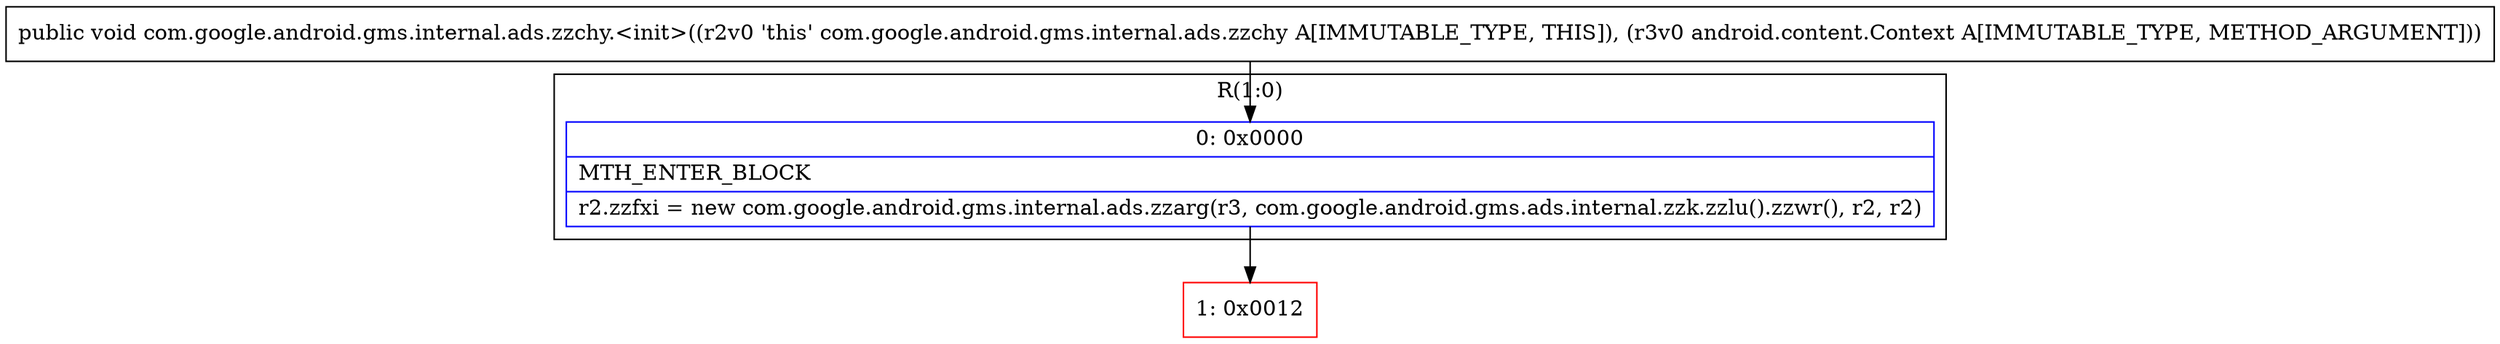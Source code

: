 digraph "CFG forcom.google.android.gms.internal.ads.zzchy.\<init\>(Landroid\/content\/Context;)V" {
subgraph cluster_Region_1707525071 {
label = "R(1:0)";
node [shape=record,color=blue];
Node_0 [shape=record,label="{0\:\ 0x0000|MTH_ENTER_BLOCK\l|r2.zzfxi = new com.google.android.gms.internal.ads.zzarg(r3, com.google.android.gms.ads.internal.zzk.zzlu().zzwr(), r2, r2)\l}"];
}
Node_1 [shape=record,color=red,label="{1\:\ 0x0012}"];
MethodNode[shape=record,label="{public void com.google.android.gms.internal.ads.zzchy.\<init\>((r2v0 'this' com.google.android.gms.internal.ads.zzchy A[IMMUTABLE_TYPE, THIS]), (r3v0 android.content.Context A[IMMUTABLE_TYPE, METHOD_ARGUMENT])) }"];
MethodNode -> Node_0;
Node_0 -> Node_1;
}

